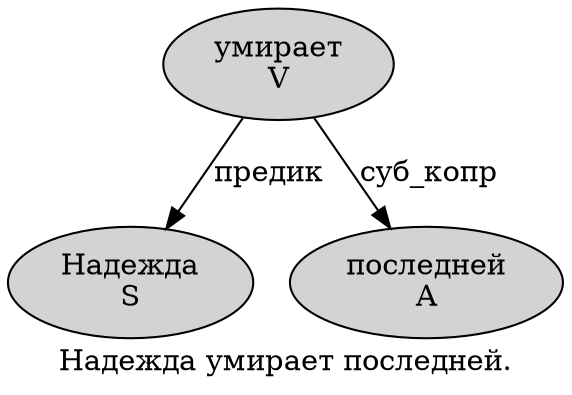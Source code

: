digraph SENTENCE_1057 {
	graph [label="Надежда умирает последней."]
	node [style=filled]
		0 [label="Надежда
S" color="" fillcolor=lightgray penwidth=1 shape=ellipse]
		1 [label="умирает
V" color="" fillcolor=lightgray penwidth=1 shape=ellipse]
		2 [label="последней
A" color="" fillcolor=lightgray penwidth=1 shape=ellipse]
			1 -> 0 [label="предик"]
			1 -> 2 [label="суб_копр"]
}